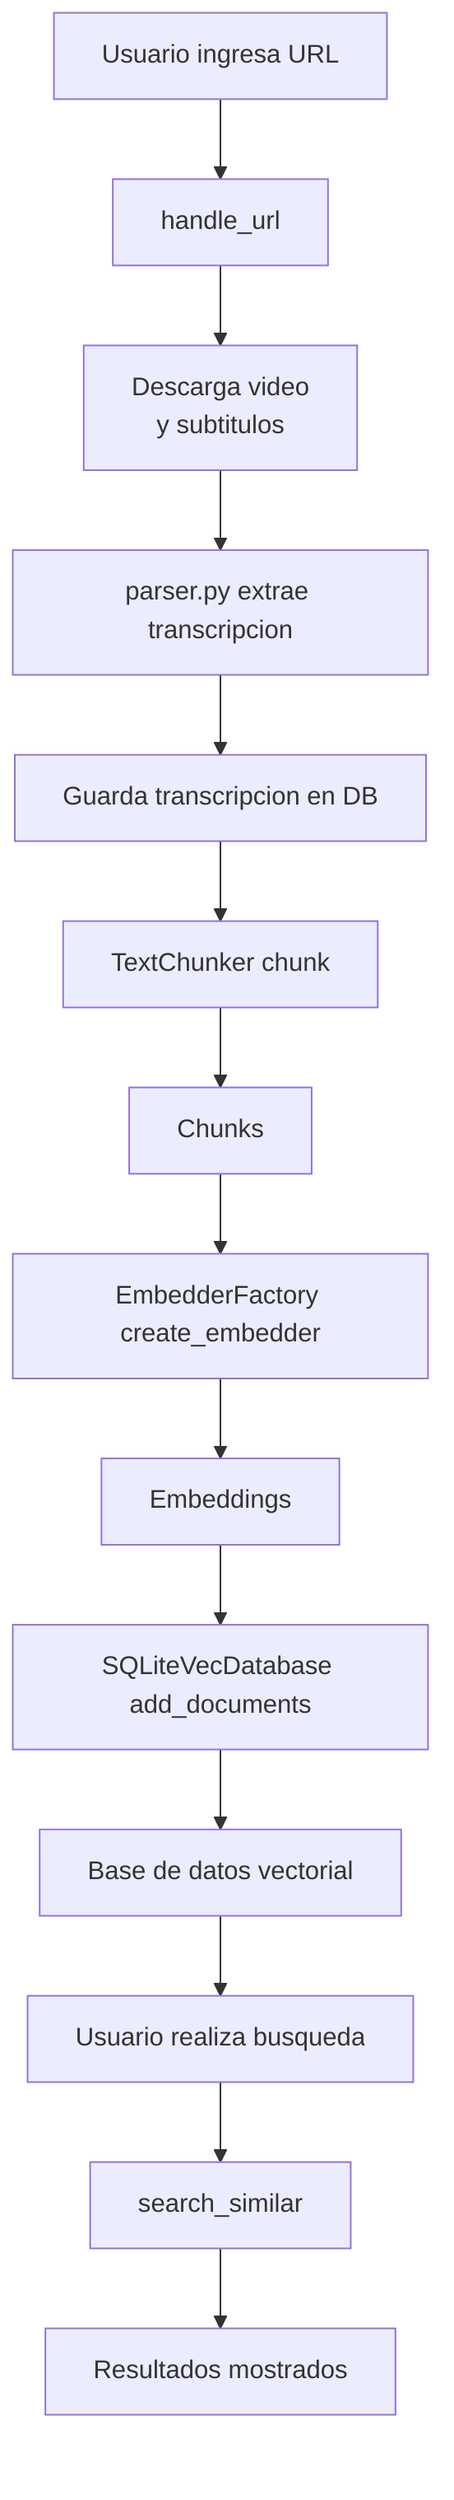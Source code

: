 flowchart TD
    A[Usuario ingresa URL] --> B[handle_url]
    B --> C[Descarga video 
    y subtitulos]
    C --> D[parser.py extrae transcripcion]
    D --> E[Guarda transcripcion en DB]
    E --> F[TextChunker chunk]
    F --> G[Chunks]
    G --> H[EmbedderFactory create_embedder]
    H --> I[Embeddings]
    I --> J[SQLiteVecDatabase add_documents]
    J --> K[Base de datos vectorial]
    K --> L[Usuario realiza busqueda]
    L --> M[search_similar]
    M --> N[Resultados mostrados]